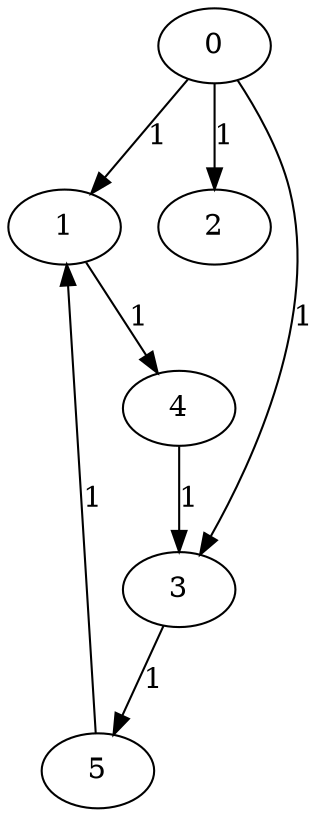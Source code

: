 digraph G{
0->1[label="1"];
0->2[label="1"];
0->3[label="1"];
1->4[label="1"];
3->5[label="1"];
4->3[label="1"];
5->1[label="1"];
}
